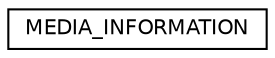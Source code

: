 digraph "Graphical Class Hierarchy"
{
  edge [fontname="Helvetica",fontsize="10",labelfontname="Helvetica",labelfontsize="10"];
  node [fontname="Helvetica",fontsize="10",shape=record];
  rankdir="LR";
  Node1 [label="MEDIA_INFORMATION",height=0.2,width=0.4,color="black", fillcolor="white", style="filled",URL="$struct_m_e_d_i_a___i_n_f_o_r_m_a_t_i_o_n.html"];
}
